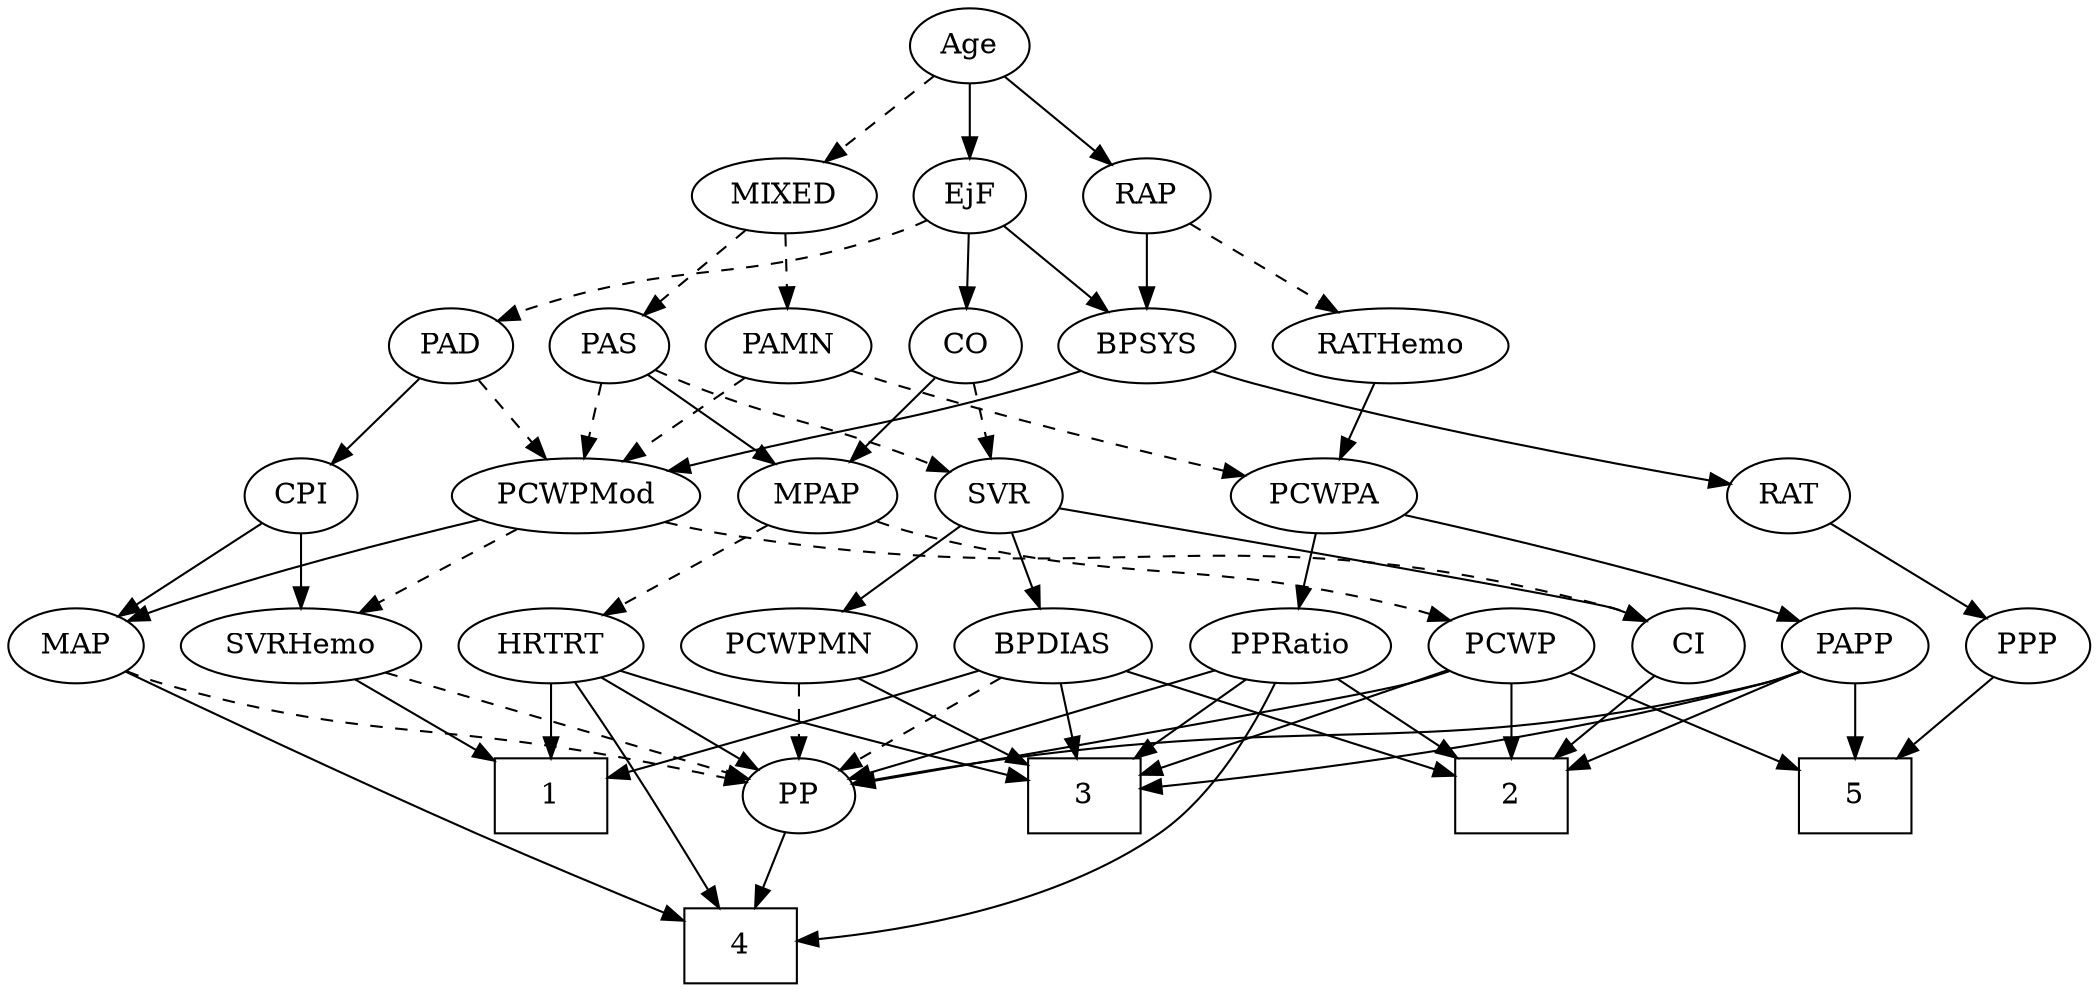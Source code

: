 strict digraph {
	graph [bb="0,0,908.55,468"];
	node [label="\N"];
	1	[height=0.5,
		pos="278.55,90",
		shape=box,
		width=0.75];
	2	[height=0.5,
		pos="630.55,90",
		shape=box,
		width=0.75];
	3	[height=0.5,
		pos="498.55,90",
		shape=box,
		width=0.75];
	4	[height=0.5,
		pos="286.55,18",
		shape=box,
		width=0.75];
	5	[height=0.5,
		pos="707.55,90",
		shape=box,
		width=0.75];
	Age	[height=0.5,
		pos="512.55,450",
		width=0.75];
	EjF	[height=0.5,
		pos="427.55,378",
		width=0.75];
	Age -> EjF	[pos="e,443.89,392.46 496.16,435.5 483.58,425.14 466.01,410.67 451.8,398.97",
		style=solid];
	RAP	[height=0.5,
		pos="602.55,378",
		width=0.77632];
	Age -> RAP	[pos="e,585.39,392.35 529.48,435.83 542.97,425.34 562.06,410.49 577.35,398.6",
		style=solid];
	MIXED	[height=0.5,
		pos="512.55,378",
		width=1.1193];
	Age -> MIXED	[pos="e,512.55,396.1 512.55,431.7 512.55,423.98 512.55,414.71 512.55,406.11",
		style=dashed];
	BPSYS	[height=0.5,
		pos="602.55,306",
		width=1.0471];
	EjF -> BPSYS	[pos="e,573.77,317.67 448.74,366.66 453.58,364.39 458.71,362.06 463.55,360 482.09,352.1 529.7,334.13 564.03,321.31",
		style=solid];
	PAD	[height=0.5,
		pos="261.55,306",
		width=0.79437];
	EjF -> PAD	[pos="e,284.65,316.74 405.16,367.56 376.61,355.52 327.02,334.61 294.24,320.78",
		style=dashed];
	CO	[height=0.5,
		pos="429.55,306",
		width=0.75];
	EjF -> CO	[pos="e,429.06,324.1 428.04,359.7 428.26,351.98 428.53,342.71 428.77,334.11",
		style=solid];
	RAP -> BPSYS	[pos="e,602.55,324.1 602.55,359.7 602.55,351.98 602.55,342.71 602.55,334.11",
		style=solid];
	RATHemo	[height=0.5,
		pos="707.55,306",
		width=1.3721];
	RAP -> RATHemo	[pos="e,684.92,322.09 621.32,364.49 636.63,354.28 658.57,339.65 676.49,327.7",
		style=dashed];
	PAS	[height=0.5,
		pos="357.55,306",
		width=0.75];
	MIXED -> PAS	[pos="e,378.83,317.15 484.58,364.75 460.41,354.12 424.59,338.24 393.55,324 391.76,323.18 389.92,322.33 388.07,321.47",
		style=dashed];
	PAMN	[height=0.5,
		pos="510.55,306",
		width=1.011];
	MIXED -> PAMN	[pos="e,511.04,324.1 512.05,359.7 511.83,351.98 511.57,342.71 511.32,334.11",
		style=dashed];
	MPAP	[height=0.5,
		pos="366.55,234",
		width=0.97491];
	PCWP	[height=0.5,
		pos="550.55,162",
		width=0.97491];
	MPAP -> PCWP	[pos="e,523.1,173.65 393.99,222.35 399.47,220.23 405.19,218.04 410.55,216 453.13,199.79 463.96,196.21 506.55,180 508.89,179.11 511.3,178.19 \
513.74,177.25",
		style=dashed];
	HRTRT	[height=0.5,
		pos="237.55,162",
		width=1.1013];
	MPAP -> HRTRT	[pos="e,262.05,176.3 343.19,220.32 323.02,209.38 293.65,193.44 270.99,181.15",
		style=dashed];
	RAT	[height=0.5,
		pos="837.55,234",
		width=0.75827];
	BPSYS -> RAT	[pos="e,812.44,241.46 631.27,294.24 637.28,292.09 643.6,289.91 649.55,288 702.37,271.03 764.47,254.1 802.41,244.09",
		style=solid];
	PCWPMod	[height=0.5,
		pos="261.55,234",
		width=1.4443];
	BPSYS -> PCWPMod	[pos="e,299.77,246.4 574.49,293.85 568.32,291.68 561.77,289.59 555.55,288 454.03,262.06 424.97,274.1 322.55,252 318.38,251.1 314.07,250.08 \
309.76,249",
		style=solid];
	CPI	[height=0.5,
		pos="129.55,234",
		width=0.75];
	PAD -> CPI	[pos="e,150.27,245.99 240.34,293.75 218.37,282.1 183.86,263.8 159.19,250.72",
		style=solid];
	PAD -> PCWPMod	[pos="e,261.55,252.1 261.55,287.7 261.55,279.98 261.55,270.71 261.55,262.11",
		style=dashed];
	CO -> MPAP	[pos="e,380.76,250.8 416.19,290.15 407.9,280.94 397.07,268.91 387.64,258.43",
		style=solid];
	SVR	[height=0.5,
		pos="447.55,234",
		width=0.77632];
	CO -> SVR	[pos="e,443.23,251.79 433.9,288.05 435.94,280.14 438.41,270.54 440.68,261.69",
		style=dashed];
	PAS -> MPAP	[pos="e,364.33,252.28 359.73,288.05 360.72,280.35 361.92,271.03 363.03,262.36",
		style=solid];
	PAS -> SVR	[pos="e,430.39,248.35 374.48,291.83 387.97,281.34 407.06,266.49 422.35,254.6",
		style=dashed];
	PAS -> PCWPMod	[pos="e,282.73,250.45 339.94,292.16 326.33,282.24 307.18,268.27 291.22,256.63",
		style=dashed];
	PAMN -> PCWPMod	[pos="e,300.56,246.03 483.12,294.07 477.35,291.93 471.28,289.8 465.55,288 403.01,268.39 385.9,268.8 322.55,252 318.54,250.94 314.39,249.82 \
310.23,248.69",
		style=dashed];
	PCWPA	[height=0.5,
		pos="707.55,234",
		width=1.1555];
	PAMN -> PCWPA	[pos="e,675.73,245.83 538.59,294.28 544.2,292.17 550.05,290 555.55,288 592.88,274.44 635.61,259.6 666.23,249.08",
		style=dashed];
	RATHemo -> PCWPA	[pos="e,707.55,252.1 707.55,287.7 707.55,279.98 707.55,270.71 707.55,262.11",
		style=solid];
	SVRHemo	[height=0.5,
		pos="129.55,162",
		width=1.3902];
	CPI -> SVRHemo	[pos="e,129.55,180.1 129.55,215.7 129.55,207.98 129.55,198.71 129.55,190.11",
		style=solid];
	MAP	[height=0.5,
		pos="30.547,162",
		width=0.84854];
	CPI -> MAP	[pos="e,49.263,176.23 111.39,220.16 96.368,209.54 74.806,194.29 57.727,182.22",
		style=solid];
	PPP	[height=0.5,
		pos="881.55,162",
		width=0.75];
	RAT -> PPP	[pos="e,871.6,178.82 847.53,217.12 853.04,208.34 860.01,197.26 866.2,187.42",
		style=solid];
	PCWPMN	[height=0.5,
		pos="447.55,162",
		width=1.3902];
	SVR -> PCWPMN	[pos="e,447.55,180.1 447.55,215.7 447.55,207.98 447.55,198.71 447.55,190.11",
		style=solid];
	BPDIAS	[height=0.5,
		pos="337.55,162",
		width=1.1735];
	SVR -> BPDIAS	[pos="e,360.29,177.47 428.39,220.81 411.95,210.34 387.94,195.07 368.73,182.84",
		style=solid];
	CI	[height=0.5,
		pos="630.55,162",
		width=0.75];
	SVR -> CI	[pos="e,609.38,173.41 472.01,224.98 501.41,215.15 552.08,197.64 594.55,180 596.37,179.24 598.23,178.45 600.1,177.62",
		style=solid];
	PCWPMod -> SVRHemo	[pos="e,156.41,177.25 234.2,218.5 214.24,207.91 187.01,193.47 165.33,181.97",
		style=dashed];
	PCWPMod -> MAP	[pos="e,54.035,173.59 219.71,223.07 180.68,213.42 121.06,197.66 70.547,180 68.179,179.17 65.751,178.27 63.319,177.33",
		style=solid];
	PCWPMod -> CI	[pos="e,610.04,174.02 299.42,221.56 307.03,219.51 315.01,217.54 322.55,216 442.02,191.57 477.57,214.45 594.55,180 596.49,179.43 598.45,\
178.77 600.41,178.04",
		style=dashed];
	PPRatio	[height=0.5,
		pos="796.55,162",
		width=1.1013];
	PCWPA -> PPRatio	[pos="e,777.58,177.92 726.86,217.81 739.31,208.02 755.67,195.15 769.42,184.34",
		style=solid];
	PAPP	[height=0.5,
		pos="707.55,162",
		width=0.88464];
	PCWPA -> PAPP	[pos="e,707.55,180.1 707.55,215.7 707.55,207.98 707.55,198.71 707.55,190.11",
		style=solid];
	PCWPMN -> 3	[pos="e,485.84,108.45 459.63,144.41 465.68,136.12 473.13,125.89 479.88,116.62",
		style=solid];
	PP	[height=0.5,
		pos="350.55,90",
		width=0.75];
	PCWPMN -> PP	[pos="e,368.13,103.69 426.02,145.46 411.33,134.86 391.79,120.76 376.28,109.57",
		style=dashed];
	SVRHemo -> 1	[pos="e,251.54,103.69 158.63,147.34 182.62,136.07 216.76,120.03 242.48,107.94",
		style=solid];
	SVRHemo -> PP	[pos="e,329.47,101.65 167.31,150.1 174.37,148.07 181.68,145.97 188.55,144 244.53,127.94 260.03,128.5 314.55,108 316.39,107.31 318.27,106.56 \
320.15,105.77",
		style=dashed];
	BPDIAS -> 1	[pos="e,292.98,108.12 323.86,144.76 316.63,136.18 307.59,125.46 299.5,115.86",
		style=solid];
	BPDIAS -> 2	[pos="e,603.46,95.958 368.95,149.95 375.39,147.85 382.16,145.76 388.55,144 460.4,124.22 545.86,106.93 593.59,97.827",
		style=solid];
	BPDIAS -> 3	[pos="e,471.49,102.76 365.96,148.65 392.72,137.01 432.95,119.52 462.07,106.86",
		style=solid];
	BPDIAS -> PP	[pos="e,347.37,108.1 340.76,143.7 342.19,135.98 343.91,126.71 345.51,118.11",
		style=dashed];
	MAP -> 4	[pos="e,259.34,34.09 51.933,149.14 95.782,124.81 196.29,69.063 250.43,39.033",
		style=solid];
	MAP -> PP	[pos="e,330.02,101.96 53.453,150.08 58.955,147.79 64.882,145.59 70.547,144 176.07,114.32 209.63,139.75 314.55,108 316.48,107.41 318.45,\
106.74 320.4,106.01",
		style=dashed];
	PP -> 4	[pos="e,302.13,36.04 336.97,74.155 328.85,65.264 318.31,53.742 308.97,43.529",
		style=solid];
	PPP -> 5	[pos="e,734.76,100.77 860.35,150.67 855.51,148.4 850.38,146.06 845.55,144 811.56,129.47 772.14,114.52 744.15,104.21",
		style=solid];
	PPRatio -> 2	[pos="e,657.74,102.47 768.39,149.13 740.51,137.37 697.69,119.31 667.18,106.45",
		style=solid];
	PPRatio -> 3	[pos="e,525.84,95.571 767.04,149.86 760.97,147.77 754.59,145.7 748.55,144 673.99,122.99 584.86,105.99 535.7,97.298",
		style=solid];
	PPRatio -> 4	[pos="e,313.62,19.061 791.56,143.97 784.51,123.21 769.51,88.811 743.55,72 674.4,27.231 419.99,20.198 323.76,19.155",
		style=solid];
	PPRatio -> PP	[pos="e,376.77,95.173 767.66,149.64 761.43,147.51 754.83,145.49 748.55,144 623.89,114.44 589.44,125.61 462.55,108 437.15,104.48 408.58,\
100.13 386.65,96.718",
		style=solid];
	PCWP -> 2	[pos="e,611.07,108.04 567.51,146.15 577.97,137 591.62,125.06 603.54,114.63",
		style=solid];
	PCWP -> 3	[pos="e,511.27,108.12 538.49,144.76 532.24,136.35 524.47,125.89 517.44,116.44",
		style=solid];
	PCWP -> 5	[pos="e,680.4,103.1 576.12,149.6 601.88,138.11 641.88,120.28 670.99,107.3",
		style=solid];
	PCWP -> PP	[pos="e,374.44,98.778 523.62,150.39 518,148.24 512.09,146.01 506.55,144 464.57,128.77 415.78,112.41 384.1,101.95",
		style=solid];
	CI -> 2	[pos="e,630.55,108.1 630.55,143.7 630.55,135.98 630.55,126.71 630.55,118.11",
		style=solid];
	PAPP -> 2	[pos="e,649.29,108.04 691.22,146.15 681.25,137.09 668.26,125.29 656.87,114.93",
		style=solid];
	PAPP -> 3	[pos="e,525.56,98.729 682.97,150.4 677.59,148.2 671.91,145.95 666.55,144 622.01,127.78 569.83,111.77 535.58,101.67",
		style=solid];
	PAPP -> 5	[pos="e,707.55,108.1 707.55,143.7 707.55,135.98 707.55,126.71 707.55,118.11",
		style=solid];
	PAPP -> PP	[pos="e,376.52,95.01 683.59,150 678.08,147.77 672.18,145.62 666.55,144 639.96,136.37 463.94,108.6 386.73,96.596",
		style=solid];
	HRTRT -> 1	[pos="e,268.33,108.45 247.26,144.41 252.02,136.28 257.87,126.31 263.21,117.18",
		style=solid];
	HRTRT -> 3	[pos="e,471.23,97.01 267.47,150.15 273.74,148 280.33,145.85 286.55,144 347.18,125.94 418.77,108.92 461.32,99.249",
		style=solid];
	HRTRT -> 4	[pos="e,267.39,36.201 235.42,143.93 233.82,125.5 233.26,95.621 242.55,72 246.59,61.71 253.45,51.94 260.57,43.656",
		style=solid];
	HRTRT -> PP	[pos="e,331.37,102.88 260.14,147 278.16,135.84 303.47,120.16 322.73,108.23",
		style=solid];
}
